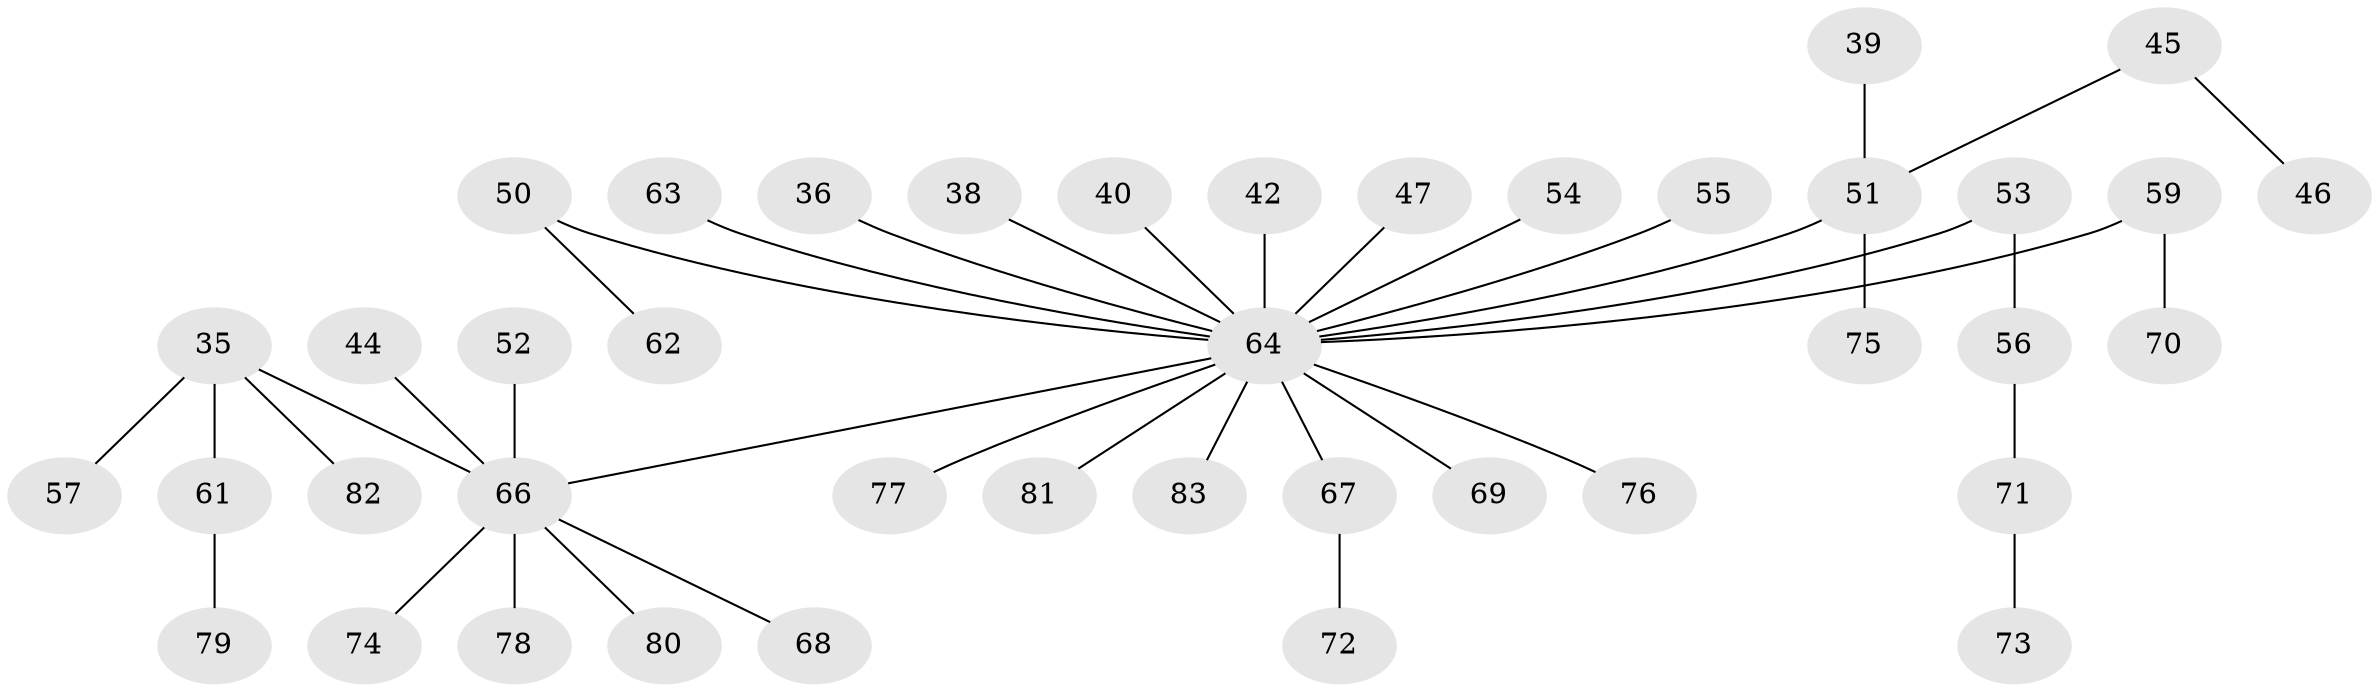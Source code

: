 // original degree distribution, {7: 0.024096385542168676, 8: 0.012048192771084338, 4: 0.03614457831325301, 3: 0.08433734939759036, 2: 0.26506024096385544, 5: 0.03614457831325301, 1: 0.5301204819277109, 6: 0.012048192771084338}
// Generated by graph-tools (version 1.1) at 2025/52/03/09/25 04:52:57]
// undirected, 41 vertices, 40 edges
graph export_dot {
graph [start="1"]
  node [color=gray90,style=filled];
  35 [super="+19+21+29"];
  36;
  38;
  39;
  40;
  42;
  44;
  45;
  46;
  47;
  50 [super="+43"];
  51 [super="+27+28"];
  52;
  53;
  54;
  55;
  56;
  57;
  59;
  61;
  62;
  63;
  64 [super="+30+2+37+6+7+32+9+8+11+13+15+16+20+41+31+34+60"];
  66 [super="+33+58+65"];
  67;
  68;
  69;
  70;
  71;
  72;
  73;
  74;
  75;
  76;
  77;
  78;
  79;
  80;
  81;
  82 [super="+23"];
  83;
  35 -- 57;
  35 -- 82;
  35 -- 66;
  35 -- 61;
  36 -- 64;
  38 -- 64;
  39 -- 51;
  40 -- 64;
  42 -- 64;
  44 -- 66;
  45 -- 46;
  45 -- 51;
  47 -- 64;
  50 -- 64;
  50 -- 62;
  51 -- 64;
  51 -- 75;
  52 -- 66;
  53 -- 56;
  53 -- 64;
  54 -- 64;
  55 -- 64;
  56 -- 71;
  59 -- 70;
  59 -- 64;
  61 -- 79;
  63 -- 64;
  64 -- 83;
  64 -- 69;
  64 -- 67;
  64 -- 77;
  64 -- 81;
  64 -- 76;
  64 -- 66;
  66 -- 80;
  66 -- 68;
  66 -- 74;
  66 -- 78;
  67 -- 72;
  71 -- 73;
}
